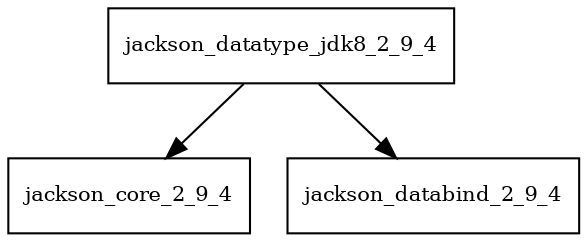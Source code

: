 digraph jackson_datatype_jdk8_2_9_4_dependencies {
  node [shape = box, fontsize=10.0];
  jackson_datatype_jdk8_2_9_4 -> jackson_core_2_9_4;
  jackson_datatype_jdk8_2_9_4 -> jackson_databind_2_9_4;
}
